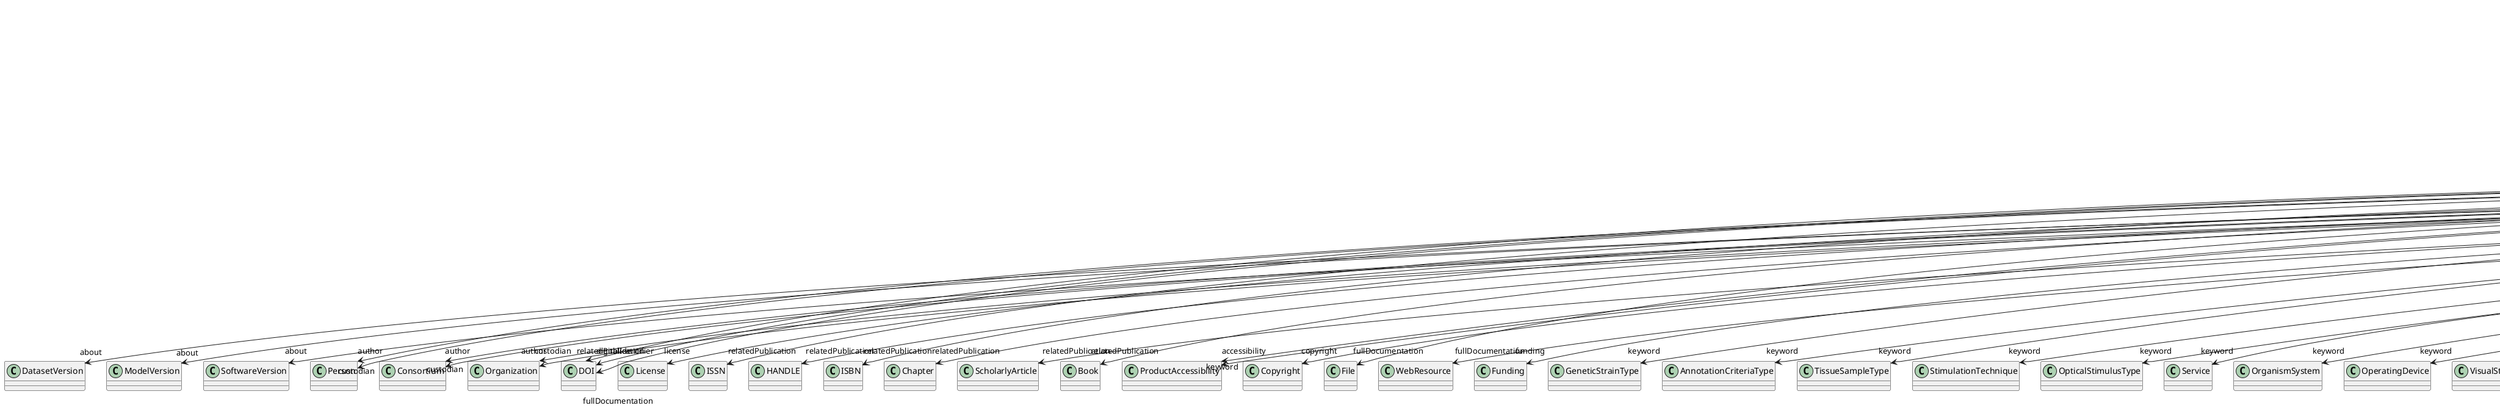 @startuml
class LivePaperVersion {
+about
+author
+digitalIdentifier
+isAlternativeVersionOf
+isNewVersionOf
+license
+modificationDate
+relatedPublication
+accessibility
+copyright
+custodian
+description
+fullDocumentation
+fullName
+funding
+homepage
+howToCite
+keyword
+otherContribution
+releaseDate
+repository
+shortName
+supportChannel
+versionIdentifier
+versionInnovation

}
LivePaperVersion -d-> "about" DatasetVersion
LivePaperVersion -d-> "about" ModelVersion
LivePaperVersion -d-> "about" SoftwareVersion
LivePaperVersion -d-> "author" Person
LivePaperVersion -d-> "author" Consortium
LivePaperVersion -d-> "author" Organization
LivePaperVersion -d-> "digitalIdentifier" DOI
LivePaperVersion -d-> "isAlternativeVersionOf" LivePaperVersion
LivePaperVersion -d-> "isNewVersionOf" LivePaperVersion
LivePaperVersion -d-> "license" License
LivePaperVersion -d-> "relatedPublication" ISSN
LivePaperVersion -d-> "relatedPublication" HANDLE
LivePaperVersion -d-> "relatedPublication" ISBN
LivePaperVersion -d-> "relatedPublication" DOI
LivePaperVersion -d-> "relatedPublication" Chapter
LivePaperVersion -d-> "relatedPublication" ScholarlyArticle
LivePaperVersion -d-> "relatedPublication" Book
LivePaperVersion -d-> "accessibility" ProductAccessibility
LivePaperVersion -d-> "copyright" Copyright
LivePaperVersion -d-> "custodian" Person
LivePaperVersion -d-> "custodian" Consortium
LivePaperVersion -d-> "custodian" Organization
LivePaperVersion -d-> "fullDocumentation" DOI
LivePaperVersion -d-> "fullDocumentation" File
LivePaperVersion -d-> "fullDocumentation" WebResource
LivePaperVersion -d-> "funding" Funding
LivePaperVersion -d-> "keyword" GeneticStrainType
LivePaperVersion -d-> "keyword" AnnotationCriteriaType
LivePaperVersion -d-> "keyword" TissueSampleType
LivePaperVersion -d-> "keyword" ProductAccessibility
LivePaperVersion -d-> "keyword" StimulationTechnique
LivePaperVersion -d-> "keyword" OpticalStimulusType
LivePaperVersion -d-> "keyword" Service
LivePaperVersion -d-> "keyword" OrganismSystem
LivePaperVersion -d-> "keyword" OperatingDevice
LivePaperVersion -d-> "keyword" VisualStimulusType
LivePaperVersion -d-> "keyword" CriteriaQualityType
LivePaperVersion -d-> "keyword" Disease
LivePaperVersion -d-> "keyword" SemanticDataType
LivePaperVersion -d-> "keyword" SoftwareFeature
LivePaperVersion -d-> "keyword" AtlasType
LivePaperVersion -d-> "keyword" StimulationApproach
LivePaperVersion -d-> "keyword" AnatomicalIdentificationType
LivePaperVersion -d-> "keyword" ProgrammingLanguage
LivePaperVersion -d-> "keyword" MeasuredSignalType
LivePaperVersion -d-> "keyword" MeasuredQuantity
LivePaperVersion -d-> "keyword" DataType
LivePaperVersion -d-> "keyword" DeviceType
LivePaperVersion -d-> "keyword" ModelScope
LivePaperVersion -d-> "keyword" UnitOfMeasurement
LivePaperVersion -d-> "keyword" AnatomicalPlane
LivePaperVersion -d-> "keyword" CranialWindowConstructionType
LivePaperVersion -d-> "keyword" CellType
LivePaperVersion -d-> "keyword" Species
LivePaperVersion -d-> "keyword" BiologicalSex
LivePaperVersion -d-> "keyword" PatchClampVariation
LivePaperVersion -d-> "keyword" AgeCategory
LivePaperVersion -d-> "keyword" AnatomicalAxesOrientation
LivePaperVersion -d-> "keyword" Laterality
LivePaperVersion -d-> "keyword" QualitativeOverlap
LivePaperVersion -d-> "keyword" Handedness
LivePaperVersion -d-> "keyword" FileUsageRole
LivePaperVersion -d-> "keyword" Terminology
LivePaperVersion -d-> "keyword" TissueSampleAttribute
LivePaperVersion -d-> "keyword" EthicsAssessment
LivePaperVersion -d-> "keyword" ChemicalMixtureType
LivePaperVersion -d-> "keyword" Technique
LivePaperVersion -d-> "keyword" EducationalLevel
LivePaperVersion -d-> "keyword" OrganismSubstance
LivePaperVersion -d-> "keyword" BreedingType
LivePaperVersion -d-> "keyword" SoftwareApplicationCategory
LivePaperVersion -d-> "keyword" OlfactoryStimulusType
LivePaperVersion -d-> "keyword" TermSuggestion
LivePaperVersion -d-> "keyword" AnnotationType
LivePaperVersion -d-> "keyword" AuditoryStimulusType
LivePaperVersion -d-> "keyword" TactileStimulusType
LivePaperVersion -d-> "keyword" ExperimentalApproach
LivePaperVersion -d-> "keyword" SubjectAttribute
LivePaperVersion -d-> "keyword" AnalysisTechnique
LivePaperVersion -d-> "keyword" PreparationType
LivePaperVersion -d-> "keyword" MetaDataModelType
LivePaperVersion -d-> "keyword" FileBundleGrouping
LivePaperVersion -d-> "keyword" ElectricalStimulusType
LivePaperVersion -d-> "keyword" UBERONParcellation
LivePaperVersion -d-> "keyword" Organ
LivePaperVersion -d-> "keyword" Colormap
LivePaperVersion -d-> "keyword" DiseaseModel
LivePaperVersion -d-> "keyword" OperatingSystem
LivePaperVersion -d-> "keyword" DifferenceMeasure
LivePaperVersion -d-> "keyword" BiologicalOrder
LivePaperVersion -d-> "keyword" ContributionType
LivePaperVersion -d-> "keyword" SubcellularEntity
LivePaperVersion -d-> "keyword" BiologicalProcess
LivePaperVersion -d-> "keyword" Language
LivePaperVersion -d-> "keyword" LearningResourceType
LivePaperVersion -d-> "keyword" ActionStatusType
LivePaperVersion -d-> "keyword" GustatoryStimulusType
LivePaperVersion -d-> "keyword" TypeOfUncertainty
LivePaperVersion -d-> "keyword" ModelAbstractionLevel
LivePaperVersion -d-> "keyword" CellCultureType
LivePaperVersion -d-> "keyword" FileRepositoryType
LivePaperVersion -d-> "keyword" MolecularEntity
LivePaperVersion -d-> "keyword" SetupType
LivePaperVersion -d-> "keyword" CranialWindowReinforcementType
LivePaperVersion -d-> "otherContribution" Contribution
LivePaperVersion -d-> "repository" FileRepository

@enduml